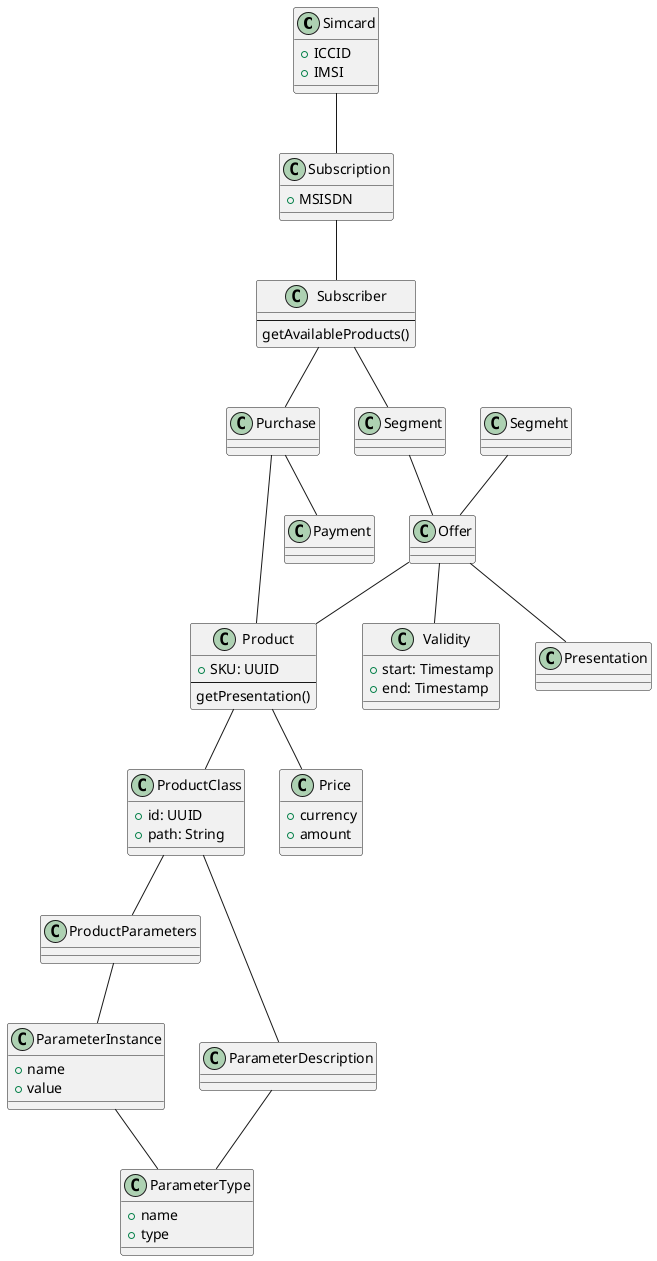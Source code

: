 @startuml


class Simcard {
  + ICCID
  + IMSI
}

class Subscription {
 + MSISDN
}


class ProductClass {
  + id: UUID
  + path: String
}

class ParameterType {
  + name
  + type
}


class ParameterInstance {
  + name
  + value
}

class Price {
+ currency
+ amount
}


class Product {
 + SKU: UUID
 --
 getPresentation()
}

class Validity {
 + start: Timestamp
 + end: Timestamp
}

class Subscriber {
--
  getAvailableProducts()
}









Simcard -- Subscription
Subscription -- Subscriber
Subscriber -- Purchase
Subscriber -- Segment
Segment -- Offer
Segmeht  -- Offer
Purchase -- Product
Purchase -- Payment
Offer -- Validity
Offer -- Presentation
Offer -- Product
Product -- Price
Product -- ProductClass
ProductClass -- ProductParameters
ProductClass -- ParameterDescription
ProductParameters -- ParameterInstance
ParameterDescription -- ParameterType
ParameterInstance -- ParameterType
@enduml
